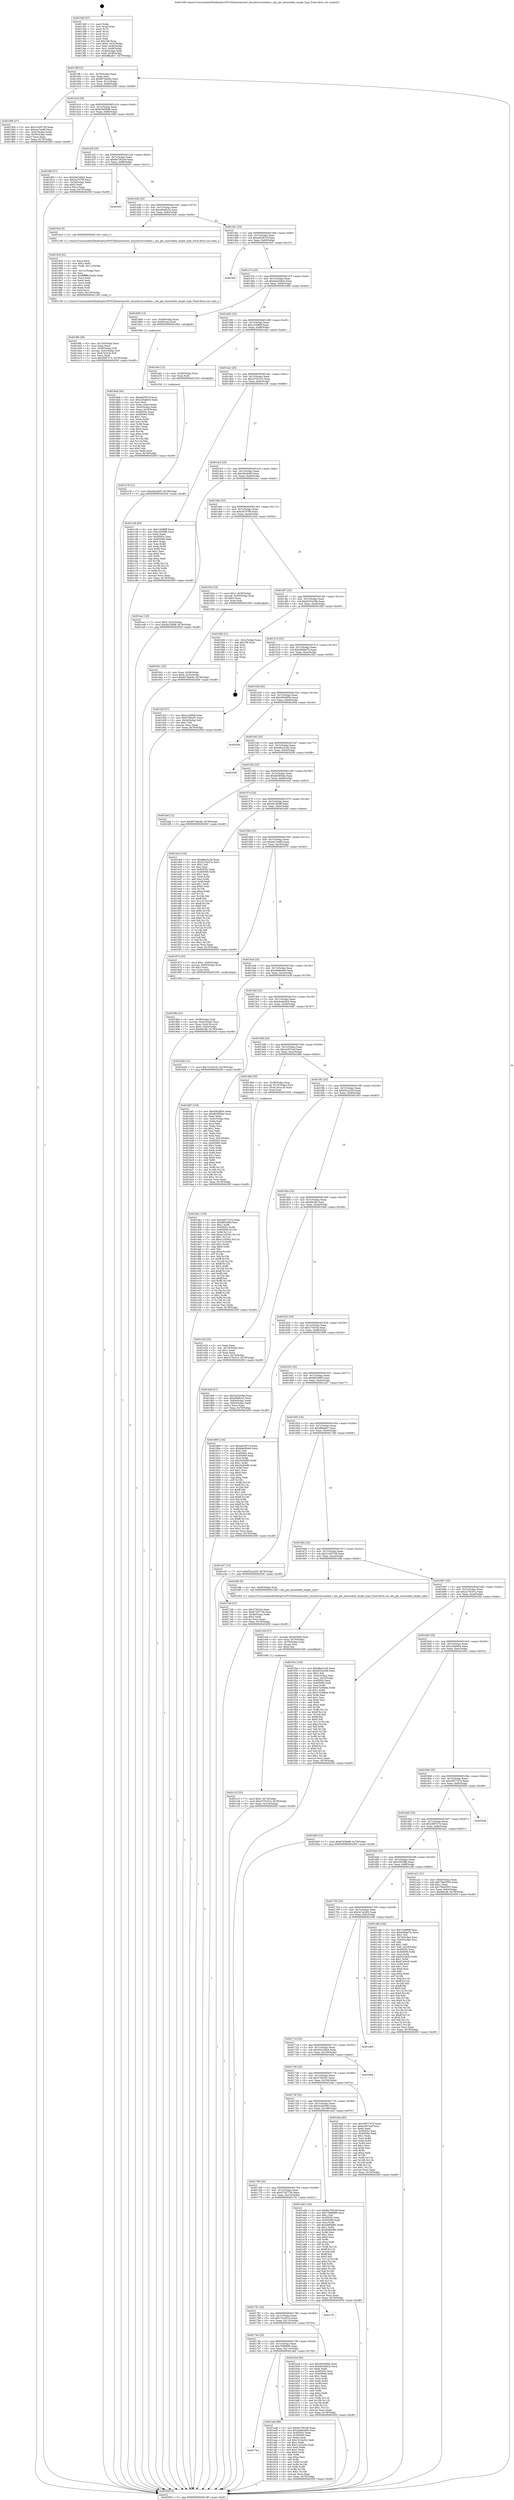 digraph "0x4013d0" {
  label = "0x4013d0 (/mnt/c/Users/mathe/Desktop/tcc/POCII/binaries/extr_linuxdriversmddm.c_dm_get_immutable_target_type_Final-ollvm.out::main(0))"
  labelloc = "t"
  node[shape=record]

  Entry [label="",width=0.3,height=0.3,shape=circle,fillcolor=black,style=filled]
  "0x4013ff" [label="{
     0x4013ff [23]\l
     | [instrs]\l
     &nbsp;&nbsp;0x4013ff \<+3\>: mov -0x78(%rbp),%eax\l
     &nbsp;&nbsp;0x401402 \<+2\>: mov %eax,%ecx\l
     &nbsp;&nbsp;0x401404 \<+6\>: sub $0x807deb4b,%ecx\l
     &nbsp;&nbsp;0x40140a \<+3\>: mov %eax,-0x7c(%rbp)\l
     &nbsp;&nbsp;0x40140d \<+3\>: mov %ecx,-0x80(%rbp)\l
     &nbsp;&nbsp;0x401410 \<+6\>: je 0000000000401958 \<main+0x588\>\l
  }"]
  "0x401958" [label="{
     0x401958 [27]\l
     | [instrs]\l
     &nbsp;&nbsp;0x401958 \<+5\>: mov $0x21e05738,%eax\l
     &nbsp;&nbsp;0x40195d \<+5\>: mov $0xeac7ee80,%ecx\l
     &nbsp;&nbsp;0x401962 \<+3\>: mov -0x5c(%rbp),%edx\l
     &nbsp;&nbsp;0x401965 \<+3\>: cmp -0x50(%rbp),%edx\l
     &nbsp;&nbsp;0x401968 \<+3\>: cmovl %ecx,%eax\l
     &nbsp;&nbsp;0x40196b \<+3\>: mov %eax,-0x78(%rbp)\l
     &nbsp;&nbsp;0x40196e \<+5\>: jmp 000000000040205f \<main+0xc8f\>\l
  }"]
  "0x401416" [label="{
     0x401416 [25]\l
     | [instrs]\l
     &nbsp;&nbsp;0x401416 \<+5\>: jmp 000000000040141b \<main+0x4b\>\l
     &nbsp;&nbsp;0x40141b \<+3\>: mov -0x7c(%rbp),%eax\l
     &nbsp;&nbsp;0x40141e \<+5\>: sub $0x87b59ef8,%eax\l
     &nbsp;&nbsp;0x401423 \<+6\>: mov %eax,-0x84(%rbp)\l
     &nbsp;&nbsp;0x401429 \<+6\>: je 000000000040190f \<main+0x53f\>\l
  }"]
  Exit [label="",width=0.3,height=0.3,shape=circle,fillcolor=black,style=filled,peripheries=2]
  "0x40190f" [label="{
     0x40190f [27]\l
     | [instrs]\l
     &nbsp;&nbsp;0x40190f \<+5\>: mov $0x50419d24,%eax\l
     &nbsp;&nbsp;0x401914 \<+5\>: mov $0xcfa707f9,%ecx\l
     &nbsp;&nbsp;0x401919 \<+3\>: mov -0x34(%rbp),%edx\l
     &nbsp;&nbsp;0x40191c \<+3\>: cmp $0x0,%edx\l
     &nbsp;&nbsp;0x40191f \<+3\>: cmove %ecx,%eax\l
     &nbsp;&nbsp;0x401922 \<+3\>: mov %eax,-0x78(%rbp)\l
     &nbsp;&nbsp;0x401925 \<+5\>: jmp 000000000040205f \<main+0xc8f\>\l
  }"]
  "0x40142f" [label="{
     0x40142f [25]\l
     | [instrs]\l
     &nbsp;&nbsp;0x40142f \<+5\>: jmp 0000000000401434 \<main+0x64\>\l
     &nbsp;&nbsp;0x401434 \<+3\>: mov -0x7c(%rbp),%eax\l
     &nbsp;&nbsp;0x401437 \<+5\>: sub $0x8e7581b9,%eax\l
     &nbsp;&nbsp;0x40143c \<+6\>: mov %eax,-0x88(%rbp)\l
     &nbsp;&nbsp;0x401442 \<+6\>: je 0000000000402001 \<main+0xc31\>\l
  }"]
  "0x401e78" [label="{
     0x401e78 [12]\l
     | [instrs]\l
     &nbsp;&nbsp;0x401e78 \<+7\>: movl $0xc8acfc60,-0x78(%rbp)\l
     &nbsp;&nbsp;0x401e7f \<+5\>: jmp 000000000040205f \<main+0xc8f\>\l
  }"]
  "0x402001" [label="{
     0x402001\l
  }", style=dashed]
  "0x401448" [label="{
     0x401448 [25]\l
     | [instrs]\l
     &nbsp;&nbsp;0x401448 \<+5\>: jmp 000000000040144d \<main+0x7d\>\l
     &nbsp;&nbsp;0x40144d \<+3\>: mov -0x7c(%rbp),%eax\l
     &nbsp;&nbsp;0x401450 \<+5\>: sub $0xa04dfc25,%eax\l
     &nbsp;&nbsp;0x401455 \<+6\>: mov %eax,-0x8c(%rbp)\l
     &nbsp;&nbsp;0x40145b \<+6\>: je 00000000004019c4 \<main+0x5f4\>\l
  }"]
  "0x401db1" [label="{
     0x401db1 [150]\l
     | [instrs]\l
     &nbsp;&nbsp;0x401db1 \<+5\>: mov $0x2997747d,%edx\l
     &nbsp;&nbsp;0x401db6 \<+5\>: mov $0x8852969,%esi\l
     &nbsp;&nbsp;0x401dbb \<+3\>: mov $0x1,%r8b\l
     &nbsp;&nbsp;0x401dbe \<+8\>: mov 0x40505c,%r9d\l
     &nbsp;&nbsp;0x401dc6 \<+8\>: mov 0x405060,%r10d\l
     &nbsp;&nbsp;0x401dce \<+3\>: mov %r9d,%r11d\l
     &nbsp;&nbsp;0x401dd1 \<+7\>: add $0xcc1d292c,%r11d\l
     &nbsp;&nbsp;0x401dd8 \<+4\>: sub $0x1,%r11d\l
     &nbsp;&nbsp;0x401ddc \<+7\>: sub $0xcc1d292c,%r11d\l
     &nbsp;&nbsp;0x401de3 \<+4\>: imul %r11d,%r9d\l
     &nbsp;&nbsp;0x401de7 \<+4\>: and $0x1,%r9d\l
     &nbsp;&nbsp;0x401deb \<+4\>: cmp $0x0,%r9d\l
     &nbsp;&nbsp;0x401def \<+3\>: sete %bl\l
     &nbsp;&nbsp;0x401df2 \<+4\>: cmp $0xa,%r10d\l
     &nbsp;&nbsp;0x401df6 \<+4\>: setl %r14b\l
     &nbsp;&nbsp;0x401dfa \<+3\>: mov %bl,%r15b\l
     &nbsp;&nbsp;0x401dfd \<+4\>: xor $0xff,%r15b\l
     &nbsp;&nbsp;0x401e01 \<+3\>: mov %r14b,%r12b\l
     &nbsp;&nbsp;0x401e04 \<+4\>: xor $0xff,%r12b\l
     &nbsp;&nbsp;0x401e08 \<+4\>: xor $0x1,%r8b\l
     &nbsp;&nbsp;0x401e0c \<+3\>: mov %r15b,%r13b\l
     &nbsp;&nbsp;0x401e0f \<+4\>: and $0xff,%r13b\l
     &nbsp;&nbsp;0x401e13 \<+3\>: and %r8b,%bl\l
     &nbsp;&nbsp;0x401e16 \<+3\>: mov %r12b,%al\l
     &nbsp;&nbsp;0x401e19 \<+2\>: and $0xff,%al\l
     &nbsp;&nbsp;0x401e1b \<+3\>: and %r8b,%r14b\l
     &nbsp;&nbsp;0x401e1e \<+3\>: or %bl,%r13b\l
     &nbsp;&nbsp;0x401e21 \<+3\>: or %r14b,%al\l
     &nbsp;&nbsp;0x401e24 \<+3\>: xor %al,%r13b\l
     &nbsp;&nbsp;0x401e27 \<+3\>: or %r12b,%r15b\l
     &nbsp;&nbsp;0x401e2a \<+4\>: xor $0xff,%r15b\l
     &nbsp;&nbsp;0x401e2e \<+4\>: or $0x1,%r8b\l
     &nbsp;&nbsp;0x401e32 \<+3\>: and %r8b,%r15b\l
     &nbsp;&nbsp;0x401e35 \<+3\>: or %r15b,%r13b\l
     &nbsp;&nbsp;0x401e38 \<+4\>: test $0x1,%r13b\l
     &nbsp;&nbsp;0x401e3c \<+3\>: cmovne %esi,%edx\l
     &nbsp;&nbsp;0x401e3f \<+3\>: mov %edx,-0x78(%rbp)\l
     &nbsp;&nbsp;0x401e42 \<+5\>: jmp 000000000040205f \<main+0xc8f\>\l
  }"]
  "0x4019c4" [label="{
     0x4019c4 [5]\l
     | [instrs]\l
     &nbsp;&nbsp;0x4019c4 \<+5\>: call 0000000000401160 \<next_i\>\l
     | [calls]\l
     &nbsp;&nbsp;0x401160 \{1\} (/mnt/c/Users/mathe/Desktop/tcc/POCII/binaries/extr_linuxdriversmddm.c_dm_get_immutable_target_type_Final-ollvm.out::next_i)\l
  }"]
  "0x401461" [label="{
     0x401461 [25]\l
     | [instrs]\l
     &nbsp;&nbsp;0x401461 \<+5\>: jmp 0000000000401466 \<main+0x96\>\l
     &nbsp;&nbsp;0x401466 \<+3\>: mov -0x7c(%rbp),%eax\l
     &nbsp;&nbsp;0x401469 \<+5\>: sub $0xad2587cf,%eax\l
     &nbsp;&nbsp;0x40146e \<+6\>: mov %eax,-0x90(%rbp)\l
     &nbsp;&nbsp;0x401474 \<+6\>: je 0000000000401fe5 \<main+0xc15\>\l
  }"]
  "0x401c1f" [label="{
     0x401c1f [25]\l
     | [instrs]\l
     &nbsp;&nbsp;0x401c1f \<+7\>: movl $0x0,-0x74(%rbp)\l
     &nbsp;&nbsp;0x401c26 \<+7\>: movl $0xc575c510,-0x78(%rbp)\l
     &nbsp;&nbsp;0x401c2d \<+6\>: mov %eax,-0x124(%rbp)\l
     &nbsp;&nbsp;0x401c33 \<+5\>: jmp 000000000040205f \<main+0xc8f\>\l
  }"]
  "0x401fe5" [label="{
     0x401fe5\l
  }", style=dashed]
  "0x40147a" [label="{
     0x40147a [25]\l
     | [instrs]\l
     &nbsp;&nbsp;0x40147a \<+5\>: jmp 000000000040147f \<main+0xaf\>\l
     &nbsp;&nbsp;0x40147f \<+3\>: mov -0x7c(%rbp),%eax\l
     &nbsp;&nbsp;0x401482 \<+5\>: sub $0xbab45de4,%eax\l
     &nbsp;&nbsp;0x401487 \<+6\>: mov %eax,-0x94(%rbp)\l
     &nbsp;&nbsp;0x40148d \<+6\>: je 0000000000401899 \<main+0x4c9\>\l
  }"]
  "0x401c04" [label="{
     0x401c04 [27]\l
     | [instrs]\l
     &nbsp;&nbsp;0x401c04 \<+10\>: movabs $0x4030b6,%rdi\l
     &nbsp;&nbsp;0x401c0e \<+4\>: mov %rax,-0x70(%rbp)\l
     &nbsp;&nbsp;0x401c12 \<+4\>: mov -0x70(%rbp),%rax\l
     &nbsp;&nbsp;0x401c16 \<+2\>: mov (%rax),%esi\l
     &nbsp;&nbsp;0x401c18 \<+2\>: mov $0x0,%al\l
     &nbsp;&nbsp;0x401c1a \<+5\>: call 0000000000401040 \<printf@plt\>\l
     | [calls]\l
     &nbsp;&nbsp;0x401040 \{1\} (unknown)\l
  }"]
  "0x401899" [label="{
     0x401899 [13]\l
     | [instrs]\l
     &nbsp;&nbsp;0x401899 \<+4\>: mov -0x48(%rbp),%rax\l
     &nbsp;&nbsp;0x40189d \<+4\>: mov 0x8(%rax),%rdi\l
     &nbsp;&nbsp;0x4018a1 \<+5\>: call 0000000000401060 \<atoi@plt\>\l
     | [calls]\l
     &nbsp;&nbsp;0x401060 \{1\} (unknown)\l
  }"]
  "0x401493" [label="{
     0x401493 [25]\l
     | [instrs]\l
     &nbsp;&nbsp;0x401493 \<+5\>: jmp 0000000000401498 \<main+0xc8\>\l
     &nbsp;&nbsp;0x401498 \<+3\>: mov -0x7c(%rbp),%eax\l
     &nbsp;&nbsp;0x40149b \<+5\>: sub $0xc2168f3f,%eax\l
     &nbsp;&nbsp;0x4014a0 \<+6\>: mov %eax,-0x98(%rbp)\l
     &nbsp;&nbsp;0x4014a6 \<+6\>: je 0000000000401e6c \<main+0xa9c\>\l
  }"]
  "0x4017b3" [label="{
     0x4017b3\l
  }", style=dashed]
  "0x401e6c" [label="{
     0x401e6c [12]\l
     | [instrs]\l
     &nbsp;&nbsp;0x401e6c \<+4\>: mov -0x58(%rbp),%rax\l
     &nbsp;&nbsp;0x401e70 \<+3\>: mov %rax,%rdi\l
     &nbsp;&nbsp;0x401e73 \<+5\>: call 0000000000401030 \<free@plt\>\l
     | [calls]\l
     &nbsp;&nbsp;0x401030 \{1\} (unknown)\l
  }"]
  "0x4014ac" [label="{
     0x4014ac [25]\l
     | [instrs]\l
     &nbsp;&nbsp;0x4014ac \<+5\>: jmp 00000000004014b1 \<main+0xe1\>\l
     &nbsp;&nbsp;0x4014b1 \<+3\>: mov -0x7c(%rbp),%eax\l
     &nbsp;&nbsp;0x4014b4 \<+5\>: sub $0xc575c510,%eax\l
     &nbsp;&nbsp;0x4014b9 \<+6\>: mov %eax,-0x9c(%rbp)\l
     &nbsp;&nbsp;0x4014bf \<+6\>: je 0000000000401c38 \<main+0x868\>\l
  }"]
  "0x401ad0" [label="{
     0x401ad0 [88]\l
     | [instrs]\l
     &nbsp;&nbsp;0x401ad0 \<+5\>: mov $0x8e7581b9,%eax\l
     &nbsp;&nbsp;0x401ad5 \<+5\>: mov $0xeb66edd0,%ecx\l
     &nbsp;&nbsp;0x401ada \<+7\>: mov 0x40505c,%edx\l
     &nbsp;&nbsp;0x401ae1 \<+7\>: mov 0x405060,%esi\l
     &nbsp;&nbsp;0x401ae8 \<+2\>: mov %edx,%edi\l
     &nbsp;&nbsp;0x401aea \<+6\>: sub $0x1222a20c,%edi\l
     &nbsp;&nbsp;0x401af0 \<+3\>: sub $0x1,%edi\l
     &nbsp;&nbsp;0x401af3 \<+6\>: add $0x1222a20c,%edi\l
     &nbsp;&nbsp;0x401af9 \<+3\>: imul %edi,%edx\l
     &nbsp;&nbsp;0x401afc \<+3\>: and $0x1,%edx\l
     &nbsp;&nbsp;0x401aff \<+3\>: cmp $0x0,%edx\l
     &nbsp;&nbsp;0x401b02 \<+4\>: sete %r8b\l
     &nbsp;&nbsp;0x401b06 \<+3\>: cmp $0xa,%esi\l
     &nbsp;&nbsp;0x401b09 \<+4\>: setl %r9b\l
     &nbsp;&nbsp;0x401b0d \<+3\>: mov %r8b,%r10b\l
     &nbsp;&nbsp;0x401b10 \<+3\>: and %r9b,%r10b\l
     &nbsp;&nbsp;0x401b13 \<+3\>: xor %r9b,%r8b\l
     &nbsp;&nbsp;0x401b16 \<+3\>: or %r8b,%r10b\l
     &nbsp;&nbsp;0x401b19 \<+4\>: test $0x1,%r10b\l
     &nbsp;&nbsp;0x401b1d \<+3\>: cmovne %ecx,%eax\l
     &nbsp;&nbsp;0x401b20 \<+3\>: mov %eax,-0x78(%rbp)\l
     &nbsp;&nbsp;0x401b23 \<+5\>: jmp 000000000040205f \<main+0xc8f\>\l
  }"]
  "0x401c38" [label="{
     0x401c38 [83]\l
     | [instrs]\l
     &nbsp;&nbsp;0x401c38 \<+5\>: mov $0x7c69f6ff,%eax\l
     &nbsp;&nbsp;0x401c3d \<+5\>: mov $0x32f35ffe,%ecx\l
     &nbsp;&nbsp;0x401c42 \<+2\>: xor %edx,%edx\l
     &nbsp;&nbsp;0x401c44 \<+7\>: mov 0x40505c,%esi\l
     &nbsp;&nbsp;0x401c4b \<+7\>: mov 0x405060,%edi\l
     &nbsp;&nbsp;0x401c52 \<+3\>: sub $0x1,%edx\l
     &nbsp;&nbsp;0x401c55 \<+3\>: mov %esi,%r8d\l
     &nbsp;&nbsp;0x401c58 \<+3\>: add %edx,%r8d\l
     &nbsp;&nbsp;0x401c5b \<+4\>: imul %r8d,%esi\l
     &nbsp;&nbsp;0x401c5f \<+3\>: and $0x1,%esi\l
     &nbsp;&nbsp;0x401c62 \<+3\>: cmp $0x0,%esi\l
     &nbsp;&nbsp;0x401c65 \<+4\>: sete %r9b\l
     &nbsp;&nbsp;0x401c69 \<+3\>: cmp $0xa,%edi\l
     &nbsp;&nbsp;0x401c6c \<+4\>: setl %r10b\l
     &nbsp;&nbsp;0x401c70 \<+3\>: mov %r9b,%r11b\l
     &nbsp;&nbsp;0x401c73 \<+3\>: and %r10b,%r11b\l
     &nbsp;&nbsp;0x401c76 \<+3\>: xor %r10b,%r9b\l
     &nbsp;&nbsp;0x401c79 \<+3\>: or %r9b,%r11b\l
     &nbsp;&nbsp;0x401c7c \<+4\>: test $0x1,%r11b\l
     &nbsp;&nbsp;0x401c80 \<+3\>: cmovne %ecx,%eax\l
     &nbsp;&nbsp;0x401c83 \<+3\>: mov %eax,-0x78(%rbp)\l
     &nbsp;&nbsp;0x401c86 \<+5\>: jmp 000000000040205f \<main+0xc8f\>\l
  }"]
  "0x4014c5" [label="{
     0x4014c5 [25]\l
     | [instrs]\l
     &nbsp;&nbsp;0x4014c5 \<+5\>: jmp 00000000004014ca \<main+0xfa\>\l
     &nbsp;&nbsp;0x4014ca \<+3\>: mov -0x7c(%rbp),%eax\l
     &nbsp;&nbsp;0x4014cd \<+5\>: sub $0xc8acfc60,%eax\l
     &nbsp;&nbsp;0x4014d2 \<+6\>: mov %eax,-0xa0(%rbp)\l
     &nbsp;&nbsp;0x4014d8 \<+6\>: je 0000000000401ea1 \<main+0xad1\>\l
  }"]
  "0x40179a" [label="{
     0x40179a [25]\l
     | [instrs]\l
     &nbsp;&nbsp;0x40179a \<+5\>: jmp 000000000040179f \<main+0x3cf\>\l
     &nbsp;&nbsp;0x40179f \<+3\>: mov -0x7c(%rbp),%eax\l
     &nbsp;&nbsp;0x4017a2 \<+5\>: sub $0x75f06686,%eax\l
     &nbsp;&nbsp;0x4017a7 \<+6\>: mov %eax,-0x114(%rbp)\l
     &nbsp;&nbsp;0x4017ad \<+6\>: je 0000000000401ad0 \<main+0x700\>\l
  }"]
  "0x401ea1" [label="{
     0x401ea1 [19]\l
     | [instrs]\l
     &nbsp;&nbsp;0x401ea1 \<+7\>: movl $0x0,-0x3c(%rbp)\l
     &nbsp;&nbsp;0x401ea8 \<+7\>: movl $0xdd15b0ff,-0x78(%rbp)\l
     &nbsp;&nbsp;0x401eaf \<+5\>: jmp 000000000040205f \<main+0xc8f\>\l
  }"]
  "0x4014de" [label="{
     0x4014de [25]\l
     | [instrs]\l
     &nbsp;&nbsp;0x4014de \<+5\>: jmp 00000000004014e3 \<main+0x113\>\l
     &nbsp;&nbsp;0x4014e3 \<+3\>: mov -0x7c(%rbp),%eax\l
     &nbsp;&nbsp;0x4014e6 \<+5\>: sub $0xcfa707f9,%eax\l
     &nbsp;&nbsp;0x4014eb \<+6\>: mov %eax,-0xa4(%rbp)\l
     &nbsp;&nbsp;0x4014f1 \<+6\>: je 000000000040192a \<main+0x55a\>\l
  }"]
  "0x401b34" [label="{
     0x401b34 [83]\l
     | [instrs]\l
     &nbsp;&nbsp;0x401b34 \<+5\>: mov $0xd5628f3e,%eax\l
     &nbsp;&nbsp;0x401b39 \<+5\>: mov $0xebc6a824,%ecx\l
     &nbsp;&nbsp;0x401b3e \<+2\>: xor %edx,%edx\l
     &nbsp;&nbsp;0x401b40 \<+7\>: mov 0x40505c,%esi\l
     &nbsp;&nbsp;0x401b47 \<+7\>: mov 0x405060,%edi\l
     &nbsp;&nbsp;0x401b4e \<+3\>: sub $0x1,%edx\l
     &nbsp;&nbsp;0x401b51 \<+3\>: mov %esi,%r8d\l
     &nbsp;&nbsp;0x401b54 \<+3\>: add %edx,%r8d\l
     &nbsp;&nbsp;0x401b57 \<+4\>: imul %r8d,%esi\l
     &nbsp;&nbsp;0x401b5b \<+3\>: and $0x1,%esi\l
     &nbsp;&nbsp;0x401b5e \<+3\>: cmp $0x0,%esi\l
     &nbsp;&nbsp;0x401b61 \<+4\>: sete %r9b\l
     &nbsp;&nbsp;0x401b65 \<+3\>: cmp $0xa,%edi\l
     &nbsp;&nbsp;0x401b68 \<+4\>: setl %r10b\l
     &nbsp;&nbsp;0x401b6c \<+3\>: mov %r9b,%r11b\l
     &nbsp;&nbsp;0x401b6f \<+3\>: and %r10b,%r11b\l
     &nbsp;&nbsp;0x401b72 \<+3\>: xor %r10b,%r9b\l
     &nbsp;&nbsp;0x401b75 \<+3\>: or %r9b,%r11b\l
     &nbsp;&nbsp;0x401b78 \<+4\>: test $0x1,%r11b\l
     &nbsp;&nbsp;0x401b7c \<+3\>: cmovne %ecx,%eax\l
     &nbsp;&nbsp;0x401b7f \<+3\>: mov %eax,-0x78(%rbp)\l
     &nbsp;&nbsp;0x401b82 \<+5\>: jmp 000000000040205f \<main+0xc8f\>\l
  }"]
  "0x40192a" [label="{
     0x40192a [23]\l
     | [instrs]\l
     &nbsp;&nbsp;0x40192a \<+7\>: movl $0x1,-0x50(%rbp)\l
     &nbsp;&nbsp;0x401931 \<+4\>: movslq -0x50(%rbp),%rax\l
     &nbsp;&nbsp;0x401935 \<+4\>: shl $0x3,%rax\l
     &nbsp;&nbsp;0x401939 \<+3\>: mov %rax,%rdi\l
     &nbsp;&nbsp;0x40193c \<+5\>: call 0000000000401050 \<malloc@plt\>\l
     | [calls]\l
     &nbsp;&nbsp;0x401050 \{1\} (unknown)\l
  }"]
  "0x4014f7" [label="{
     0x4014f7 [25]\l
     | [instrs]\l
     &nbsp;&nbsp;0x4014f7 \<+5\>: jmp 00000000004014fc \<main+0x12c\>\l
     &nbsp;&nbsp;0x4014fc \<+3\>: mov -0x7c(%rbp),%eax\l
     &nbsp;&nbsp;0x4014ff \<+5\>: sub $0xd332e30b,%eax\l
     &nbsp;&nbsp;0x401504 \<+6\>: mov %eax,-0xa8(%rbp)\l
     &nbsp;&nbsp;0x40150a \<+6\>: je 0000000000401fd0 \<main+0xc00\>\l
  }"]
  "0x401781" [label="{
     0x401781 [25]\l
     | [instrs]\l
     &nbsp;&nbsp;0x401781 \<+5\>: jmp 0000000000401786 \<main+0x3b6\>\l
     &nbsp;&nbsp;0x401786 \<+3\>: mov -0x7c(%rbp),%eax\l
     &nbsp;&nbsp;0x401789 \<+5\>: sub $0x73cc931b,%eax\l
     &nbsp;&nbsp;0x40178e \<+6\>: mov %eax,-0x110(%rbp)\l
     &nbsp;&nbsp;0x401794 \<+6\>: je 0000000000401b34 \<main+0x764\>\l
  }"]
  "0x401fd0" [label="{
     0x401fd0 [21]\l
     | [instrs]\l
     &nbsp;&nbsp;0x401fd0 \<+3\>: mov -0x2c(%rbp),%eax\l
     &nbsp;&nbsp;0x401fd3 \<+7\>: add $0x108,%rsp\l
     &nbsp;&nbsp;0x401fda \<+1\>: pop %rbx\l
     &nbsp;&nbsp;0x401fdb \<+2\>: pop %r12\l
     &nbsp;&nbsp;0x401fdd \<+2\>: pop %r13\l
     &nbsp;&nbsp;0x401fdf \<+2\>: pop %r14\l
     &nbsp;&nbsp;0x401fe1 \<+2\>: pop %r15\l
     &nbsp;&nbsp;0x401fe3 \<+1\>: pop %rbp\l
     &nbsp;&nbsp;0x401fe4 \<+1\>: ret\l
  }"]
  "0x401510" [label="{
     0x401510 [25]\l
     | [instrs]\l
     &nbsp;&nbsp;0x401510 \<+5\>: jmp 0000000000401515 \<main+0x145\>\l
     &nbsp;&nbsp;0x401515 \<+3\>: mov -0x7c(%rbp),%eax\l
     &nbsp;&nbsp;0x401518 \<+5\>: sub $0xd40fae7b,%eax\l
     &nbsp;&nbsp;0x40151d \<+6\>: mov %eax,-0xac(%rbp)\l
     &nbsp;&nbsp;0x401523 \<+6\>: je 0000000000401d2f \<main+0x95f\>\l
  }"]
  "0x4017f1" [label="{
     0x4017f1\l
  }", style=dashed]
  "0x401d2f" [label="{
     0x401d2f [27]\l
     | [instrs]\l
     &nbsp;&nbsp;0x401d2f \<+5\>: mov $0xc2168f3f,%eax\l
     &nbsp;&nbsp;0x401d34 \<+5\>: mov $0x57f5e3f1,%ecx\l
     &nbsp;&nbsp;0x401d39 \<+3\>: mov -0x2d(%rbp),%dl\l
     &nbsp;&nbsp;0x401d3c \<+3\>: test $0x1,%dl\l
     &nbsp;&nbsp;0x401d3f \<+3\>: cmovne %ecx,%eax\l
     &nbsp;&nbsp;0x401d42 \<+3\>: mov %eax,-0x78(%rbp)\l
     &nbsp;&nbsp;0x401d45 \<+5\>: jmp 000000000040205f \<main+0xc8f\>\l
  }"]
  "0x401529" [label="{
     0x401529 [25]\l
     | [instrs]\l
     &nbsp;&nbsp;0x401529 \<+5\>: jmp 000000000040152e \<main+0x15e\>\l
     &nbsp;&nbsp;0x40152e \<+3\>: mov -0x7c(%rbp),%eax\l
     &nbsp;&nbsp;0x401531 \<+5\>: sub $0xd5628f3e,%eax\l
     &nbsp;&nbsp;0x401536 \<+6\>: mov %eax,-0xb0(%rbp)\l
     &nbsp;&nbsp;0x40153c \<+6\>: je 000000000040200d \<main+0xc3d\>\l
  }"]
  "0x401768" [label="{
     0x401768 [25]\l
     | [instrs]\l
     &nbsp;&nbsp;0x401768 \<+5\>: jmp 000000000040176d \<main+0x39d\>\l
     &nbsp;&nbsp;0x40176d \<+3\>: mov -0x7c(%rbp),%eax\l
     &nbsp;&nbsp;0x401770 \<+5\>: sub $0x672d7736,%eax\l
     &nbsp;&nbsp;0x401775 \<+6\>: mov %eax,-0x10c(%rbp)\l
     &nbsp;&nbsp;0x40177b \<+6\>: je 00000000004017f1 \<main+0x421\>\l
  }"]
  "0x40200d" [label="{
     0x40200d\l
  }", style=dashed]
  "0x401542" [label="{
     0x401542 [25]\l
     | [instrs]\l
     &nbsp;&nbsp;0x401542 \<+5\>: jmp 0000000000401547 \<main+0x177\>\l
     &nbsp;&nbsp;0x401547 \<+3\>: mov -0x7c(%rbp),%eax\l
     &nbsp;&nbsp;0x40154a \<+5\>: sub $0xd8ec5c2b,%eax\l
     &nbsp;&nbsp;0x40154f \<+6\>: mov %eax,-0xb4(%rbp)\l
     &nbsp;&nbsp;0x401555 \<+6\>: je 0000000000402058 \<main+0xc88\>\l
  }"]
  "0x401a40" [label="{
     0x401a40 [144]\l
     | [instrs]\l
     &nbsp;&nbsp;0x401a40 \<+5\>: mov $0x8e7581b9,%eax\l
     &nbsp;&nbsp;0x401a45 \<+5\>: mov $0x75f06686,%ecx\l
     &nbsp;&nbsp;0x401a4a \<+2\>: mov $0x1,%dl\l
     &nbsp;&nbsp;0x401a4c \<+7\>: mov 0x40505c,%esi\l
     &nbsp;&nbsp;0x401a53 \<+7\>: mov 0x405060,%edi\l
     &nbsp;&nbsp;0x401a5a \<+3\>: mov %esi,%r8d\l
     &nbsp;&nbsp;0x401a5d \<+7\>: add $0xd069ef9c,%r8d\l
     &nbsp;&nbsp;0x401a64 \<+4\>: sub $0x1,%r8d\l
     &nbsp;&nbsp;0x401a68 \<+7\>: sub $0xd069ef9c,%r8d\l
     &nbsp;&nbsp;0x401a6f \<+4\>: imul %r8d,%esi\l
     &nbsp;&nbsp;0x401a73 \<+3\>: and $0x1,%esi\l
     &nbsp;&nbsp;0x401a76 \<+3\>: cmp $0x0,%esi\l
     &nbsp;&nbsp;0x401a79 \<+4\>: sete %r9b\l
     &nbsp;&nbsp;0x401a7d \<+3\>: cmp $0xa,%edi\l
     &nbsp;&nbsp;0x401a80 \<+4\>: setl %r10b\l
     &nbsp;&nbsp;0x401a84 \<+3\>: mov %r9b,%r11b\l
     &nbsp;&nbsp;0x401a87 \<+4\>: xor $0xff,%r11b\l
     &nbsp;&nbsp;0x401a8b \<+3\>: mov %r10b,%bl\l
     &nbsp;&nbsp;0x401a8e \<+3\>: xor $0xff,%bl\l
     &nbsp;&nbsp;0x401a91 \<+3\>: xor $0x0,%dl\l
     &nbsp;&nbsp;0x401a94 \<+3\>: mov %r11b,%r14b\l
     &nbsp;&nbsp;0x401a97 \<+4\>: and $0x0,%r14b\l
     &nbsp;&nbsp;0x401a9b \<+3\>: and %dl,%r9b\l
     &nbsp;&nbsp;0x401a9e \<+3\>: mov %bl,%r15b\l
     &nbsp;&nbsp;0x401aa1 \<+4\>: and $0x0,%r15b\l
     &nbsp;&nbsp;0x401aa5 \<+3\>: and %dl,%r10b\l
     &nbsp;&nbsp;0x401aa8 \<+3\>: or %r9b,%r14b\l
     &nbsp;&nbsp;0x401aab \<+3\>: or %r10b,%r15b\l
     &nbsp;&nbsp;0x401aae \<+3\>: xor %r15b,%r14b\l
     &nbsp;&nbsp;0x401ab1 \<+3\>: or %bl,%r11b\l
     &nbsp;&nbsp;0x401ab4 \<+4\>: xor $0xff,%r11b\l
     &nbsp;&nbsp;0x401ab8 \<+3\>: or $0x0,%dl\l
     &nbsp;&nbsp;0x401abb \<+3\>: and %dl,%r11b\l
     &nbsp;&nbsp;0x401abe \<+3\>: or %r11b,%r14b\l
     &nbsp;&nbsp;0x401ac1 \<+4\>: test $0x1,%r14b\l
     &nbsp;&nbsp;0x401ac5 \<+3\>: cmovne %ecx,%eax\l
     &nbsp;&nbsp;0x401ac8 \<+3\>: mov %eax,-0x78(%rbp)\l
     &nbsp;&nbsp;0x401acb \<+5\>: jmp 000000000040205f \<main+0xc8f\>\l
  }"]
  "0x402058" [label="{
     0x402058\l
  }", style=dashed]
  "0x40155b" [label="{
     0x40155b [25]\l
     | [instrs]\l
     &nbsp;&nbsp;0x40155b \<+5\>: jmp 0000000000401560 \<main+0x190\>\l
     &nbsp;&nbsp;0x401560 \<+3\>: mov -0x7c(%rbp),%eax\l
     &nbsp;&nbsp;0x401563 \<+5\>: sub $0xdb38f3be,%eax\l
     &nbsp;&nbsp;0x401568 \<+6\>: mov %eax,-0xb8(%rbp)\l
     &nbsp;&nbsp;0x40156e \<+6\>: je 0000000000401bef \<main+0x81f\>\l
  }"]
  "0x40174f" [label="{
     0x40174f [25]\l
     | [instrs]\l
     &nbsp;&nbsp;0x40174f \<+5\>: jmp 0000000000401754 \<main+0x384\>\l
     &nbsp;&nbsp;0x401754 \<+3\>: mov -0x7c(%rbp),%eax\l
     &nbsp;&nbsp;0x401757 \<+5\>: sub $0x5a2b559d,%eax\l
     &nbsp;&nbsp;0x40175c \<+6\>: mov %eax,-0x108(%rbp)\l
     &nbsp;&nbsp;0x401762 \<+6\>: je 0000000000401a40 \<main+0x670\>\l
  }"]
  "0x401bef" [label="{
     0x401bef [12]\l
     | [instrs]\l
     &nbsp;&nbsp;0x401bef \<+7\>: movl $0x807deb4b,-0x78(%rbp)\l
     &nbsp;&nbsp;0x401bf6 \<+5\>: jmp 000000000040205f \<main+0xc8f\>\l
  }"]
  "0x401574" [label="{
     0x401574 [25]\l
     | [instrs]\l
     &nbsp;&nbsp;0x401574 \<+5\>: jmp 0000000000401579 \<main+0x1a9\>\l
     &nbsp;&nbsp;0x401579 \<+3\>: mov -0x7c(%rbp),%eax\l
     &nbsp;&nbsp;0x40157c \<+5\>: sub $0xdd15b0ff,%eax\l
     &nbsp;&nbsp;0x401581 \<+6\>: mov %eax,-0xbc(%rbp)\l
     &nbsp;&nbsp;0x401587 \<+6\>: je 0000000000401eb4 \<main+0xae4\>\l
  }"]
  "0x401d4a" [label="{
     0x401d4a [83]\l
     | [instrs]\l
     &nbsp;&nbsp;0x401d4a \<+5\>: mov $0x2997747d,%eax\l
     &nbsp;&nbsp;0x401d4f \<+5\>: mov $0xee307eaf,%ecx\l
     &nbsp;&nbsp;0x401d54 \<+2\>: xor %edx,%edx\l
     &nbsp;&nbsp;0x401d56 \<+7\>: mov 0x40505c,%esi\l
     &nbsp;&nbsp;0x401d5d \<+7\>: mov 0x405060,%edi\l
     &nbsp;&nbsp;0x401d64 \<+3\>: sub $0x1,%edx\l
     &nbsp;&nbsp;0x401d67 \<+3\>: mov %esi,%r8d\l
     &nbsp;&nbsp;0x401d6a \<+3\>: add %edx,%r8d\l
     &nbsp;&nbsp;0x401d6d \<+4\>: imul %r8d,%esi\l
     &nbsp;&nbsp;0x401d71 \<+3\>: and $0x1,%esi\l
     &nbsp;&nbsp;0x401d74 \<+3\>: cmp $0x0,%esi\l
     &nbsp;&nbsp;0x401d77 \<+4\>: sete %r9b\l
     &nbsp;&nbsp;0x401d7b \<+3\>: cmp $0xa,%edi\l
     &nbsp;&nbsp;0x401d7e \<+4\>: setl %r10b\l
     &nbsp;&nbsp;0x401d82 \<+3\>: mov %r9b,%r11b\l
     &nbsp;&nbsp;0x401d85 \<+3\>: and %r10b,%r11b\l
     &nbsp;&nbsp;0x401d88 \<+3\>: xor %r10b,%r9b\l
     &nbsp;&nbsp;0x401d8b \<+3\>: or %r9b,%r11b\l
     &nbsp;&nbsp;0x401d8e \<+4\>: test $0x1,%r11b\l
     &nbsp;&nbsp;0x401d92 \<+3\>: cmovne %ecx,%eax\l
     &nbsp;&nbsp;0x401d95 \<+3\>: mov %eax,-0x78(%rbp)\l
     &nbsp;&nbsp;0x401d98 \<+5\>: jmp 000000000040205f \<main+0xc8f\>\l
  }"]
  "0x401eb4" [label="{
     0x401eb4 [134]\l
     | [instrs]\l
     &nbsp;&nbsp;0x401eb4 \<+5\>: mov $0xd8ec5c2b,%eax\l
     &nbsp;&nbsp;0x401eb9 \<+5\>: mov $0x2276c47a,%ecx\l
     &nbsp;&nbsp;0x401ebe \<+2\>: mov $0x1,%dl\l
     &nbsp;&nbsp;0x401ec0 \<+2\>: xor %esi,%esi\l
     &nbsp;&nbsp;0x401ec2 \<+7\>: mov 0x40505c,%edi\l
     &nbsp;&nbsp;0x401ec9 \<+8\>: mov 0x405060,%r8d\l
     &nbsp;&nbsp;0x401ed1 \<+3\>: sub $0x1,%esi\l
     &nbsp;&nbsp;0x401ed4 \<+3\>: mov %edi,%r9d\l
     &nbsp;&nbsp;0x401ed7 \<+3\>: add %esi,%r9d\l
     &nbsp;&nbsp;0x401eda \<+4\>: imul %r9d,%edi\l
     &nbsp;&nbsp;0x401ede \<+3\>: and $0x1,%edi\l
     &nbsp;&nbsp;0x401ee1 \<+3\>: cmp $0x0,%edi\l
     &nbsp;&nbsp;0x401ee4 \<+4\>: sete %r10b\l
     &nbsp;&nbsp;0x401ee8 \<+4\>: cmp $0xa,%r8d\l
     &nbsp;&nbsp;0x401eec \<+4\>: setl %r11b\l
     &nbsp;&nbsp;0x401ef0 \<+3\>: mov %r10b,%bl\l
     &nbsp;&nbsp;0x401ef3 \<+3\>: xor $0xff,%bl\l
     &nbsp;&nbsp;0x401ef6 \<+3\>: mov %r11b,%r14b\l
     &nbsp;&nbsp;0x401ef9 \<+4\>: xor $0xff,%r14b\l
     &nbsp;&nbsp;0x401efd \<+3\>: xor $0x0,%dl\l
     &nbsp;&nbsp;0x401f00 \<+3\>: mov %bl,%r15b\l
     &nbsp;&nbsp;0x401f03 \<+4\>: and $0x0,%r15b\l
     &nbsp;&nbsp;0x401f07 \<+3\>: and %dl,%r10b\l
     &nbsp;&nbsp;0x401f0a \<+3\>: mov %r14b,%r12b\l
     &nbsp;&nbsp;0x401f0d \<+4\>: and $0x0,%r12b\l
     &nbsp;&nbsp;0x401f11 \<+3\>: and %dl,%r11b\l
     &nbsp;&nbsp;0x401f14 \<+3\>: or %r10b,%r15b\l
     &nbsp;&nbsp;0x401f17 \<+3\>: or %r11b,%r12b\l
     &nbsp;&nbsp;0x401f1a \<+3\>: xor %r12b,%r15b\l
     &nbsp;&nbsp;0x401f1d \<+3\>: or %r14b,%bl\l
     &nbsp;&nbsp;0x401f20 \<+3\>: xor $0xff,%bl\l
     &nbsp;&nbsp;0x401f23 \<+3\>: or $0x0,%dl\l
     &nbsp;&nbsp;0x401f26 \<+2\>: and %dl,%bl\l
     &nbsp;&nbsp;0x401f28 \<+3\>: or %bl,%r15b\l
     &nbsp;&nbsp;0x401f2b \<+4\>: test $0x1,%r15b\l
     &nbsp;&nbsp;0x401f2f \<+3\>: cmovne %ecx,%eax\l
     &nbsp;&nbsp;0x401f32 \<+3\>: mov %eax,-0x78(%rbp)\l
     &nbsp;&nbsp;0x401f35 \<+5\>: jmp 000000000040205f \<main+0xc8f\>\l
  }"]
  "0x40158d" [label="{
     0x40158d [25]\l
     | [instrs]\l
     &nbsp;&nbsp;0x40158d \<+5\>: jmp 0000000000401592 \<main+0x1c2\>\l
     &nbsp;&nbsp;0x401592 \<+3\>: mov -0x7c(%rbp),%eax\l
     &nbsp;&nbsp;0x401595 \<+5\>: sub $0xeac7ee80,%eax\l
     &nbsp;&nbsp;0x40159a \<+6\>: mov %eax,-0xc0(%rbp)\l
     &nbsp;&nbsp;0x4015a0 \<+6\>: je 0000000000401973 \<main+0x5a3\>\l
  }"]
  "0x401736" [label="{
     0x401736 [25]\l
     | [instrs]\l
     &nbsp;&nbsp;0x401736 \<+5\>: jmp 000000000040173b \<main+0x36b\>\l
     &nbsp;&nbsp;0x40173b \<+3\>: mov -0x7c(%rbp),%eax\l
     &nbsp;&nbsp;0x40173e \<+5\>: sub $0x57f5e3f1,%eax\l
     &nbsp;&nbsp;0x401743 \<+6\>: mov %eax,-0x104(%rbp)\l
     &nbsp;&nbsp;0x401749 \<+6\>: je 0000000000401d4a \<main+0x97a\>\l
  }"]
  "0x401973" [label="{
     0x401973 [23]\l
     | [instrs]\l
     &nbsp;&nbsp;0x401973 \<+7\>: movl $0x1,-0x60(%rbp)\l
     &nbsp;&nbsp;0x40197a \<+4\>: movslq -0x60(%rbp),%rax\l
     &nbsp;&nbsp;0x40197e \<+4\>: shl $0x2,%rax\l
     &nbsp;&nbsp;0x401982 \<+3\>: mov %rax,%rdi\l
     &nbsp;&nbsp;0x401985 \<+5\>: call 0000000000401050 \<malloc@plt\>\l
     | [calls]\l
     &nbsp;&nbsp;0x401050 \{1\} (unknown)\l
  }"]
  "0x4015a6" [label="{
     0x4015a6 [25]\l
     | [instrs]\l
     &nbsp;&nbsp;0x4015a6 \<+5\>: jmp 00000000004015ab \<main+0x1db\>\l
     &nbsp;&nbsp;0x4015ab \<+3\>: mov -0x7c(%rbp),%eax\l
     &nbsp;&nbsp;0x4015ae \<+5\>: sub $0xeb66edd0,%eax\l
     &nbsp;&nbsp;0x4015b3 \<+6\>: mov %eax,-0xc4(%rbp)\l
     &nbsp;&nbsp;0x4015b9 \<+6\>: je 0000000000401b28 \<main+0x758\>\l
  }"]
  "0x401e84" [label="{
     0x401e84\l
  }", style=dashed]
  "0x401b28" [label="{
     0x401b28 [12]\l
     | [instrs]\l
     &nbsp;&nbsp;0x401b28 \<+7\>: movl $0x73cc931b,-0x78(%rbp)\l
     &nbsp;&nbsp;0x401b2f \<+5\>: jmp 000000000040205f \<main+0xc8f\>\l
  }"]
  "0x4015bf" [label="{
     0x4015bf [25]\l
     | [instrs]\l
     &nbsp;&nbsp;0x4015bf \<+5\>: jmp 00000000004015c4 \<main+0x1f4\>\l
     &nbsp;&nbsp;0x4015c4 \<+3\>: mov -0x7c(%rbp),%eax\l
     &nbsp;&nbsp;0x4015c7 \<+5\>: sub $0xebc6a824,%eax\l
     &nbsp;&nbsp;0x4015cc \<+6\>: mov %eax,-0xc8(%rbp)\l
     &nbsp;&nbsp;0x4015d2 \<+6\>: je 0000000000401b87 \<main+0x7b7\>\l
  }"]
  "0x40171d" [label="{
     0x40171d [25]\l
     | [instrs]\l
     &nbsp;&nbsp;0x40171d \<+5\>: jmp 0000000000401722 \<main+0x352\>\l
     &nbsp;&nbsp;0x401722 \<+3\>: mov -0x7c(%rbp),%eax\l
     &nbsp;&nbsp;0x401725 \<+5\>: sub $0x50419d24,%eax\l
     &nbsp;&nbsp;0x40172a \<+6\>: mov %eax,-0x100(%rbp)\l
     &nbsp;&nbsp;0x401730 \<+6\>: je 0000000000401e84 \<main+0xab4\>\l
  }"]
  "0x401b87" [label="{
     0x401b87 [104]\l
     | [instrs]\l
     &nbsp;&nbsp;0x401b87 \<+5\>: mov $0xd5628f3e,%eax\l
     &nbsp;&nbsp;0x401b8c \<+5\>: mov $0xdb38f3be,%ecx\l
     &nbsp;&nbsp;0x401b91 \<+2\>: xor %edx,%edx\l
     &nbsp;&nbsp;0x401b93 \<+3\>: mov -0x5c(%rbp),%esi\l
     &nbsp;&nbsp;0x401b96 \<+2\>: mov %edx,%edi\l
     &nbsp;&nbsp;0x401b98 \<+2\>: sub %esi,%edi\l
     &nbsp;&nbsp;0x401b9a \<+2\>: mov %edx,%esi\l
     &nbsp;&nbsp;0x401b9c \<+3\>: sub $0x1,%esi\l
     &nbsp;&nbsp;0x401b9f \<+2\>: add %esi,%edi\l
     &nbsp;&nbsp;0x401ba1 \<+2\>: mov %edx,%esi\l
     &nbsp;&nbsp;0x401ba3 \<+2\>: sub %edi,%esi\l
     &nbsp;&nbsp;0x401ba5 \<+3\>: mov %esi,-0x5c(%rbp)\l
     &nbsp;&nbsp;0x401ba8 \<+7\>: mov 0x40505c,%esi\l
     &nbsp;&nbsp;0x401baf \<+7\>: mov 0x405060,%edi\l
     &nbsp;&nbsp;0x401bb6 \<+3\>: sub $0x1,%edx\l
     &nbsp;&nbsp;0x401bb9 \<+3\>: mov %esi,%r8d\l
     &nbsp;&nbsp;0x401bbc \<+3\>: add %edx,%r8d\l
     &nbsp;&nbsp;0x401bbf \<+4\>: imul %r8d,%esi\l
     &nbsp;&nbsp;0x401bc3 \<+3\>: and $0x1,%esi\l
     &nbsp;&nbsp;0x401bc6 \<+3\>: cmp $0x0,%esi\l
     &nbsp;&nbsp;0x401bc9 \<+4\>: sete %r9b\l
     &nbsp;&nbsp;0x401bcd \<+3\>: cmp $0xa,%edi\l
     &nbsp;&nbsp;0x401bd0 \<+4\>: setl %r10b\l
     &nbsp;&nbsp;0x401bd4 \<+3\>: mov %r9b,%r11b\l
     &nbsp;&nbsp;0x401bd7 \<+3\>: and %r10b,%r11b\l
     &nbsp;&nbsp;0x401bda \<+3\>: xor %r10b,%r9b\l
     &nbsp;&nbsp;0x401bdd \<+3\>: or %r9b,%r11b\l
     &nbsp;&nbsp;0x401be0 \<+4\>: test $0x1,%r11b\l
     &nbsp;&nbsp;0x401be4 \<+3\>: cmovne %ecx,%eax\l
     &nbsp;&nbsp;0x401be7 \<+3\>: mov %eax,-0x78(%rbp)\l
     &nbsp;&nbsp;0x401bea \<+5\>: jmp 000000000040205f \<main+0xc8f\>\l
  }"]
  "0x4015d8" [label="{
     0x4015d8 [25]\l
     | [instrs]\l
     &nbsp;&nbsp;0x4015d8 \<+5\>: jmp 00000000004015dd \<main+0x20d\>\l
     &nbsp;&nbsp;0x4015dd \<+3\>: mov -0x7c(%rbp),%eax\l
     &nbsp;&nbsp;0x4015e0 \<+5\>: sub $0xee307eaf,%eax\l
     &nbsp;&nbsp;0x4015e5 \<+6\>: mov %eax,-0xcc(%rbp)\l
     &nbsp;&nbsp;0x4015eb \<+6\>: je 0000000000401d9d \<main+0x9cd\>\l
  }"]
  "0x401e90" [label="{
     0x401e90\l
  }", style=dashed]
  "0x401d9d" [label="{
     0x401d9d [20]\l
     | [instrs]\l
     &nbsp;&nbsp;0x401d9d \<+4\>: mov -0x58(%rbp),%rax\l
     &nbsp;&nbsp;0x401da1 \<+4\>: movslq -0x74(%rbp),%rcx\l
     &nbsp;&nbsp;0x401da5 \<+4\>: mov (%rax,%rcx,8),%rax\l
     &nbsp;&nbsp;0x401da9 \<+3\>: mov %rax,%rdi\l
     &nbsp;&nbsp;0x401dac \<+5\>: call 0000000000401030 \<free@plt\>\l
     | [calls]\l
     &nbsp;&nbsp;0x401030 \{1\} (unknown)\l
  }"]
  "0x4015f1" [label="{
     0x4015f1 [25]\l
     | [instrs]\l
     &nbsp;&nbsp;0x4015f1 \<+5\>: jmp 00000000004015f6 \<main+0x226\>\l
     &nbsp;&nbsp;0x4015f6 \<+3\>: mov -0x7c(%rbp),%eax\l
     &nbsp;&nbsp;0x4015f9 \<+5\>: sub $0xf32ce229,%eax\l
     &nbsp;&nbsp;0x4015fe \<+6\>: mov %eax,-0xd0(%rbp)\l
     &nbsp;&nbsp;0x401604 \<+6\>: je 0000000000401e53 \<main+0xa83\>\l
  }"]
  "0x401704" [label="{
     0x401704 [25]\l
     | [instrs]\l
     &nbsp;&nbsp;0x401704 \<+5\>: jmp 0000000000401709 \<main+0x339\>\l
     &nbsp;&nbsp;0x401709 \<+3\>: mov -0x7c(%rbp),%eax\l
     &nbsp;&nbsp;0x40170c \<+5\>: sub $0x3e7a5c65,%eax\l
     &nbsp;&nbsp;0x401711 \<+6\>: mov %eax,-0xfc(%rbp)\l
     &nbsp;&nbsp;0x401717 \<+6\>: je 0000000000401e90 \<main+0xac0\>\l
  }"]
  "0x401e53" [label="{
     0x401e53 [25]\l
     | [instrs]\l
     &nbsp;&nbsp;0x401e53 \<+2\>: xor %eax,%eax\l
     &nbsp;&nbsp;0x401e55 \<+3\>: mov -0x74(%rbp),%ecx\l
     &nbsp;&nbsp;0x401e58 \<+3\>: sub $0x1,%eax\l
     &nbsp;&nbsp;0x401e5b \<+2\>: sub %eax,%ecx\l
     &nbsp;&nbsp;0x401e5d \<+3\>: mov %ecx,-0x74(%rbp)\l
     &nbsp;&nbsp;0x401e60 \<+7\>: movl $0xc575c510,-0x78(%rbp)\l
     &nbsp;&nbsp;0x401e67 \<+5\>: jmp 000000000040205f \<main+0xc8f\>\l
  }"]
  "0x40160a" [label="{
     0x40160a [25]\l
     | [instrs]\l
     &nbsp;&nbsp;0x40160a \<+5\>: jmp 000000000040160f \<main+0x23f\>\l
     &nbsp;&nbsp;0x40160f \<+3\>: mov -0x7c(%rbp),%eax\l
     &nbsp;&nbsp;0x401612 \<+5\>: sub $0x9dccfb,%eax\l
     &nbsp;&nbsp;0x401617 \<+6\>: mov %eax,-0xd4(%rbp)\l
     &nbsp;&nbsp;0x40161d \<+6\>: je 00000000004019a9 \<main+0x5d9\>\l
  }"]
  "0x401c8b" [label="{
     0x401c8b [164]\l
     | [instrs]\l
     &nbsp;&nbsp;0x401c8b \<+5\>: mov $0x7c69f6ff,%eax\l
     &nbsp;&nbsp;0x401c90 \<+5\>: mov $0xd40fae7b,%ecx\l
     &nbsp;&nbsp;0x401c95 \<+2\>: mov $0x1,%dl\l
     &nbsp;&nbsp;0x401c97 \<+3\>: mov -0x74(%rbp),%esi\l
     &nbsp;&nbsp;0x401c9a \<+3\>: cmp -0x50(%rbp),%esi\l
     &nbsp;&nbsp;0x401c9d \<+4\>: setl %dil\l
     &nbsp;&nbsp;0x401ca1 \<+4\>: and $0x1,%dil\l
     &nbsp;&nbsp;0x401ca5 \<+4\>: mov %dil,-0x2d(%rbp)\l
     &nbsp;&nbsp;0x401ca9 \<+7\>: mov 0x40505c,%esi\l
     &nbsp;&nbsp;0x401cb0 \<+8\>: mov 0x405060,%r8d\l
     &nbsp;&nbsp;0x401cb8 \<+3\>: mov %esi,%r9d\l
     &nbsp;&nbsp;0x401cbb \<+7\>: add $0xf13c9cf2,%r9d\l
     &nbsp;&nbsp;0x401cc2 \<+4\>: sub $0x1,%r9d\l
     &nbsp;&nbsp;0x401cc6 \<+7\>: sub $0xf13c9cf2,%r9d\l
     &nbsp;&nbsp;0x401ccd \<+4\>: imul %r9d,%esi\l
     &nbsp;&nbsp;0x401cd1 \<+3\>: and $0x1,%esi\l
     &nbsp;&nbsp;0x401cd4 \<+3\>: cmp $0x0,%esi\l
     &nbsp;&nbsp;0x401cd7 \<+4\>: sete %dil\l
     &nbsp;&nbsp;0x401cdb \<+4\>: cmp $0xa,%r8d\l
     &nbsp;&nbsp;0x401cdf \<+4\>: setl %r10b\l
     &nbsp;&nbsp;0x401ce3 \<+3\>: mov %dil,%r11b\l
     &nbsp;&nbsp;0x401ce6 \<+4\>: xor $0xff,%r11b\l
     &nbsp;&nbsp;0x401cea \<+3\>: mov %r10b,%bl\l
     &nbsp;&nbsp;0x401ced \<+3\>: xor $0xff,%bl\l
     &nbsp;&nbsp;0x401cf0 \<+3\>: xor $0x0,%dl\l
     &nbsp;&nbsp;0x401cf3 \<+3\>: mov %r11b,%r14b\l
     &nbsp;&nbsp;0x401cf6 \<+4\>: and $0x0,%r14b\l
     &nbsp;&nbsp;0x401cfa \<+3\>: and %dl,%dil\l
     &nbsp;&nbsp;0x401cfd \<+3\>: mov %bl,%r15b\l
     &nbsp;&nbsp;0x401d00 \<+4\>: and $0x0,%r15b\l
     &nbsp;&nbsp;0x401d04 \<+3\>: and %dl,%r10b\l
     &nbsp;&nbsp;0x401d07 \<+3\>: or %dil,%r14b\l
     &nbsp;&nbsp;0x401d0a \<+3\>: or %r10b,%r15b\l
     &nbsp;&nbsp;0x401d0d \<+3\>: xor %r15b,%r14b\l
     &nbsp;&nbsp;0x401d10 \<+3\>: or %bl,%r11b\l
     &nbsp;&nbsp;0x401d13 \<+4\>: xor $0xff,%r11b\l
     &nbsp;&nbsp;0x401d17 \<+3\>: or $0x0,%dl\l
     &nbsp;&nbsp;0x401d1a \<+3\>: and %dl,%r11b\l
     &nbsp;&nbsp;0x401d1d \<+3\>: or %r11b,%r14b\l
     &nbsp;&nbsp;0x401d20 \<+4\>: test $0x1,%r14b\l
     &nbsp;&nbsp;0x401d24 \<+3\>: cmovne %ecx,%eax\l
     &nbsp;&nbsp;0x401d27 \<+3\>: mov %eax,-0x78(%rbp)\l
     &nbsp;&nbsp;0x401d2a \<+5\>: jmp 000000000040205f \<main+0xc8f\>\l
  }"]
  "0x4019a9" [label="{
     0x4019a9 [27]\l
     | [instrs]\l
     &nbsp;&nbsp;0x4019a9 \<+5\>: mov $0x5a2b559d,%eax\l
     &nbsp;&nbsp;0x4019ae \<+5\>: mov $0xa04dfc25,%ecx\l
     &nbsp;&nbsp;0x4019b3 \<+3\>: mov -0x64(%rbp),%edx\l
     &nbsp;&nbsp;0x4019b6 \<+3\>: cmp -0x60(%rbp),%edx\l
     &nbsp;&nbsp;0x4019b9 \<+3\>: cmovl %ecx,%eax\l
     &nbsp;&nbsp;0x4019bc \<+3\>: mov %eax,-0x78(%rbp)\l
     &nbsp;&nbsp;0x4019bf \<+5\>: jmp 000000000040205f \<main+0xc8f\>\l
  }"]
  "0x401623" [label="{
     0x401623 [25]\l
     | [instrs]\l
     &nbsp;&nbsp;0x401623 \<+5\>: jmp 0000000000401628 \<main+0x258\>\l
     &nbsp;&nbsp;0x401628 \<+3\>: mov -0x7c(%rbp),%eax\l
     &nbsp;&nbsp;0x40162b \<+5\>: sub $0x2750c5e,%eax\l
     &nbsp;&nbsp;0x401630 \<+6\>: mov %eax,-0xd8(%rbp)\l
     &nbsp;&nbsp;0x401636 \<+6\>: je 0000000000401809 \<main+0x439\>\l
  }"]
  "0x4016eb" [label="{
     0x4016eb [25]\l
     | [instrs]\l
     &nbsp;&nbsp;0x4016eb \<+5\>: jmp 00000000004016f0 \<main+0x320\>\l
     &nbsp;&nbsp;0x4016f0 \<+3\>: mov -0x7c(%rbp),%eax\l
     &nbsp;&nbsp;0x4016f3 \<+5\>: sub $0x32f35ffe,%eax\l
     &nbsp;&nbsp;0x4016f8 \<+6\>: mov %eax,-0xf8(%rbp)\l
     &nbsp;&nbsp;0x4016fe \<+6\>: je 0000000000401c8b \<main+0x8bb\>\l
  }"]
  "0x401809" [label="{
     0x401809 [144]\l
     | [instrs]\l
     &nbsp;&nbsp;0x401809 \<+5\>: mov $0xad2587cf,%eax\l
     &nbsp;&nbsp;0x40180e \<+5\>: mov $0xbab45de4,%ecx\l
     &nbsp;&nbsp;0x401813 \<+2\>: mov $0x1,%dl\l
     &nbsp;&nbsp;0x401815 \<+7\>: mov 0x40505c,%esi\l
     &nbsp;&nbsp;0x40181c \<+7\>: mov 0x405060,%edi\l
     &nbsp;&nbsp;0x401823 \<+3\>: mov %esi,%r8d\l
     &nbsp;&nbsp;0x401826 \<+7\>: sub $0x342b080,%r8d\l
     &nbsp;&nbsp;0x40182d \<+4\>: sub $0x1,%r8d\l
     &nbsp;&nbsp;0x401831 \<+7\>: add $0x342b080,%r8d\l
     &nbsp;&nbsp;0x401838 \<+4\>: imul %r8d,%esi\l
     &nbsp;&nbsp;0x40183c \<+3\>: and $0x1,%esi\l
     &nbsp;&nbsp;0x40183f \<+3\>: cmp $0x0,%esi\l
     &nbsp;&nbsp;0x401842 \<+4\>: sete %r9b\l
     &nbsp;&nbsp;0x401846 \<+3\>: cmp $0xa,%edi\l
     &nbsp;&nbsp;0x401849 \<+4\>: setl %r10b\l
     &nbsp;&nbsp;0x40184d \<+3\>: mov %r9b,%r11b\l
     &nbsp;&nbsp;0x401850 \<+4\>: xor $0xff,%r11b\l
     &nbsp;&nbsp;0x401854 \<+3\>: mov %r10b,%bl\l
     &nbsp;&nbsp;0x401857 \<+3\>: xor $0xff,%bl\l
     &nbsp;&nbsp;0x40185a \<+3\>: xor $0x1,%dl\l
     &nbsp;&nbsp;0x40185d \<+3\>: mov %r11b,%r14b\l
     &nbsp;&nbsp;0x401860 \<+4\>: and $0xff,%r14b\l
     &nbsp;&nbsp;0x401864 \<+3\>: and %dl,%r9b\l
     &nbsp;&nbsp;0x401867 \<+3\>: mov %bl,%r15b\l
     &nbsp;&nbsp;0x40186a \<+4\>: and $0xff,%r15b\l
     &nbsp;&nbsp;0x40186e \<+3\>: and %dl,%r10b\l
     &nbsp;&nbsp;0x401871 \<+3\>: or %r9b,%r14b\l
     &nbsp;&nbsp;0x401874 \<+3\>: or %r10b,%r15b\l
     &nbsp;&nbsp;0x401877 \<+3\>: xor %r15b,%r14b\l
     &nbsp;&nbsp;0x40187a \<+3\>: or %bl,%r11b\l
     &nbsp;&nbsp;0x40187d \<+4\>: xor $0xff,%r11b\l
     &nbsp;&nbsp;0x401881 \<+3\>: or $0x1,%dl\l
     &nbsp;&nbsp;0x401884 \<+3\>: and %dl,%r11b\l
     &nbsp;&nbsp;0x401887 \<+3\>: or %r11b,%r14b\l
     &nbsp;&nbsp;0x40188a \<+4\>: test $0x1,%r14b\l
     &nbsp;&nbsp;0x40188e \<+3\>: cmovne %ecx,%eax\l
     &nbsp;&nbsp;0x401891 \<+3\>: mov %eax,-0x78(%rbp)\l
     &nbsp;&nbsp;0x401894 \<+5\>: jmp 000000000040205f \<main+0xc8f\>\l
  }"]
  "0x40163c" [label="{
     0x40163c [25]\l
     | [instrs]\l
     &nbsp;&nbsp;0x40163c \<+5\>: jmp 0000000000401641 \<main+0x271\>\l
     &nbsp;&nbsp;0x401641 \<+3\>: mov -0x7c(%rbp),%eax\l
     &nbsp;&nbsp;0x401644 \<+5\>: sub $0x8852969,%eax\l
     &nbsp;&nbsp;0x401649 \<+6\>: mov %eax,-0xdc(%rbp)\l
     &nbsp;&nbsp;0x40164f \<+6\>: je 0000000000401e47 \<main+0xa77\>\l
  }"]
  "0x401a21" [label="{
     0x401a21 [31]\l
     | [instrs]\l
     &nbsp;&nbsp;0x401a21 \<+3\>: mov -0x64(%rbp),%eax\l
     &nbsp;&nbsp;0x401a24 \<+5\>: add $0x75be5505,%eax\l
     &nbsp;&nbsp;0x401a29 \<+3\>: add $0x1,%eax\l
     &nbsp;&nbsp;0x401a2c \<+5\>: sub $0x75be5505,%eax\l
     &nbsp;&nbsp;0x401a31 \<+3\>: mov %eax,-0x64(%rbp)\l
     &nbsp;&nbsp;0x401a34 \<+7\>: movl $0x9dccfb,-0x78(%rbp)\l
     &nbsp;&nbsp;0x401a3b \<+5\>: jmp 000000000040205f \<main+0xc8f\>\l
  }"]
  "0x401e47" [label="{
     0x401e47 [12]\l
     | [instrs]\l
     &nbsp;&nbsp;0x401e47 \<+7\>: movl $0xf32ce229,-0x78(%rbp)\l
     &nbsp;&nbsp;0x401e4e \<+5\>: jmp 000000000040205f \<main+0xc8f\>\l
  }"]
  "0x401655" [label="{
     0x401655 [25]\l
     | [instrs]\l
     &nbsp;&nbsp;0x401655 \<+5\>: jmp 000000000040165a \<main+0x28a\>\l
     &nbsp;&nbsp;0x40165a \<+3\>: mov -0x7c(%rbp),%eax\l
     &nbsp;&nbsp;0x40165d \<+5\>: sub $0xd8ba8a7,%eax\l
     &nbsp;&nbsp;0x401662 \<+6\>: mov %eax,-0xe0(%rbp)\l
     &nbsp;&nbsp;0x401668 \<+6\>: je 00000000004017d6 \<main+0x406\>\l
  }"]
  "0x4016d2" [label="{
     0x4016d2 [25]\l
     | [instrs]\l
     &nbsp;&nbsp;0x4016d2 \<+5\>: jmp 00000000004016d7 \<main+0x307\>\l
     &nbsp;&nbsp;0x4016d7 \<+3\>: mov -0x7c(%rbp),%eax\l
     &nbsp;&nbsp;0x4016da \<+5\>: sub $0x2fdf7274,%eax\l
     &nbsp;&nbsp;0x4016df \<+6\>: mov %eax,-0xf4(%rbp)\l
     &nbsp;&nbsp;0x4016e5 \<+6\>: je 0000000000401a21 \<main+0x651\>\l
  }"]
  "0x4017d6" [label="{
     0x4017d6 [27]\l
     | [instrs]\l
     &nbsp;&nbsp;0x4017d6 \<+5\>: mov $0x2750c5e,%eax\l
     &nbsp;&nbsp;0x4017db \<+5\>: mov $0x672d7736,%ecx\l
     &nbsp;&nbsp;0x4017e0 \<+3\>: mov -0x38(%rbp),%edx\l
     &nbsp;&nbsp;0x4017e3 \<+3\>: cmp $0x2,%edx\l
     &nbsp;&nbsp;0x4017e6 \<+3\>: cmovne %ecx,%eax\l
     &nbsp;&nbsp;0x4017e9 \<+3\>: mov %eax,-0x78(%rbp)\l
     &nbsp;&nbsp;0x4017ec \<+5\>: jmp 000000000040205f \<main+0xc8f\>\l
  }"]
  "0x40166e" [label="{
     0x40166e [25]\l
     | [instrs]\l
     &nbsp;&nbsp;0x40166e \<+5\>: jmp 0000000000401673 \<main+0x2a3\>\l
     &nbsp;&nbsp;0x401673 \<+3\>: mov -0x7c(%rbp),%eax\l
     &nbsp;&nbsp;0x401676 \<+5\>: sub $0x21e05738,%eax\l
     &nbsp;&nbsp;0x40167b \<+6\>: mov %eax,-0xe4(%rbp)\l
     &nbsp;&nbsp;0x401681 \<+6\>: je 0000000000401bfb \<main+0x82b\>\l
  }"]
  "0x40205f" [label="{
     0x40205f [5]\l
     | [instrs]\l
     &nbsp;&nbsp;0x40205f \<+5\>: jmp 00000000004013ff \<main+0x2f\>\l
  }"]
  "0x4013d0" [label="{
     0x4013d0 [47]\l
     | [instrs]\l
     &nbsp;&nbsp;0x4013d0 \<+1\>: push %rbp\l
     &nbsp;&nbsp;0x4013d1 \<+3\>: mov %rsp,%rbp\l
     &nbsp;&nbsp;0x4013d4 \<+2\>: push %r15\l
     &nbsp;&nbsp;0x4013d6 \<+2\>: push %r14\l
     &nbsp;&nbsp;0x4013d8 \<+2\>: push %r13\l
     &nbsp;&nbsp;0x4013da \<+2\>: push %r12\l
     &nbsp;&nbsp;0x4013dc \<+1\>: push %rbx\l
     &nbsp;&nbsp;0x4013dd \<+7\>: sub $0x108,%rsp\l
     &nbsp;&nbsp;0x4013e4 \<+7\>: movl $0x0,-0x3c(%rbp)\l
     &nbsp;&nbsp;0x4013eb \<+3\>: mov %edi,-0x40(%rbp)\l
     &nbsp;&nbsp;0x4013ee \<+4\>: mov %rsi,-0x48(%rbp)\l
     &nbsp;&nbsp;0x4013f2 \<+3\>: mov -0x40(%rbp),%edi\l
     &nbsp;&nbsp;0x4013f5 \<+3\>: mov %edi,-0x38(%rbp)\l
     &nbsp;&nbsp;0x4013f8 \<+7\>: movl $0xd8ba8a7,-0x78(%rbp)\l
  }"]
  "0x4018a6" [label="{
     0x4018a6 [93]\l
     | [instrs]\l
     &nbsp;&nbsp;0x4018a6 \<+5\>: mov $0xad2587cf,%ecx\l
     &nbsp;&nbsp;0x4018ab \<+5\>: mov $0x229afe04,%edx\l
     &nbsp;&nbsp;0x4018b0 \<+2\>: xor %esi,%esi\l
     &nbsp;&nbsp;0x4018b2 \<+3\>: mov %eax,-0x4c(%rbp)\l
     &nbsp;&nbsp;0x4018b5 \<+3\>: mov -0x4c(%rbp),%eax\l
     &nbsp;&nbsp;0x4018b8 \<+3\>: mov %eax,-0x34(%rbp)\l
     &nbsp;&nbsp;0x4018bb \<+7\>: mov 0x40505c,%eax\l
     &nbsp;&nbsp;0x4018c2 \<+8\>: mov 0x405060,%r8d\l
     &nbsp;&nbsp;0x4018ca \<+3\>: sub $0x1,%esi\l
     &nbsp;&nbsp;0x4018cd \<+3\>: mov %eax,%r9d\l
     &nbsp;&nbsp;0x4018d0 \<+3\>: add %esi,%r9d\l
     &nbsp;&nbsp;0x4018d3 \<+4\>: imul %r9d,%eax\l
     &nbsp;&nbsp;0x4018d7 \<+3\>: and $0x1,%eax\l
     &nbsp;&nbsp;0x4018da \<+3\>: cmp $0x0,%eax\l
     &nbsp;&nbsp;0x4018dd \<+4\>: sete %r10b\l
     &nbsp;&nbsp;0x4018e1 \<+4\>: cmp $0xa,%r8d\l
     &nbsp;&nbsp;0x4018e5 \<+4\>: setl %r11b\l
     &nbsp;&nbsp;0x4018e9 \<+3\>: mov %r10b,%bl\l
     &nbsp;&nbsp;0x4018ec \<+3\>: and %r11b,%bl\l
     &nbsp;&nbsp;0x4018ef \<+3\>: xor %r11b,%r10b\l
     &nbsp;&nbsp;0x4018f2 \<+3\>: or %r10b,%bl\l
     &nbsp;&nbsp;0x4018f5 \<+3\>: test $0x1,%bl\l
     &nbsp;&nbsp;0x4018f8 \<+3\>: cmovne %edx,%ecx\l
     &nbsp;&nbsp;0x4018fb \<+3\>: mov %ecx,-0x78(%rbp)\l
     &nbsp;&nbsp;0x4018fe \<+5\>: jmp 000000000040205f \<main+0xc8f\>\l
  }"]
  "0x402038" [label="{
     0x402038\l
  }", style=dashed]
  "0x401bfb" [label="{
     0x401bfb [9]\l
     | [instrs]\l
     &nbsp;&nbsp;0x401bfb \<+4\>: mov -0x58(%rbp),%rdi\l
     &nbsp;&nbsp;0x401bff \<+5\>: call 00000000004013b0 \<dm_get_immutable_target_type\>\l
     | [calls]\l
     &nbsp;&nbsp;0x4013b0 \{1\} (/mnt/c/Users/mathe/Desktop/tcc/POCII/binaries/extr_linuxdriversmddm.c_dm_get_immutable_target_type_Final-ollvm.out::dm_get_immutable_target_type)\l
  }"]
  "0x401687" [label="{
     0x401687 [25]\l
     | [instrs]\l
     &nbsp;&nbsp;0x401687 \<+5\>: jmp 000000000040168c \<main+0x2bc\>\l
     &nbsp;&nbsp;0x40168c \<+3\>: mov -0x7c(%rbp),%eax\l
     &nbsp;&nbsp;0x40168f \<+5\>: sub $0x2276c47a,%eax\l
     &nbsp;&nbsp;0x401694 \<+6\>: mov %eax,-0xe8(%rbp)\l
     &nbsp;&nbsp;0x40169a \<+6\>: je 0000000000401f3a \<main+0xb6a\>\l
  }"]
  "0x4019fd" [label="{
     0x4019fd [36]\l
     | [instrs]\l
     &nbsp;&nbsp;0x4019fd \<+6\>: mov -0x120(%rbp),%ecx\l
     &nbsp;&nbsp;0x401a03 \<+3\>: imul %eax,%ecx\l
     &nbsp;&nbsp;0x401a06 \<+4\>: mov -0x58(%rbp),%r8\l
     &nbsp;&nbsp;0x401a0a \<+4\>: movslq -0x5c(%rbp),%r9\l
     &nbsp;&nbsp;0x401a0e \<+4\>: mov (%r8,%r9,8),%r8\l
     &nbsp;&nbsp;0x401a12 \<+3\>: mov %ecx,(%r8)\l
     &nbsp;&nbsp;0x401a15 \<+7\>: movl $0x2fdf7274,-0x78(%rbp)\l
     &nbsp;&nbsp;0x401a1c \<+5\>: jmp 000000000040205f \<main+0xc8f\>\l
  }"]
  "0x401f3a" [label="{
     0x401f3a [150]\l
     | [instrs]\l
     &nbsp;&nbsp;0x401f3a \<+5\>: mov $0xd8ec5c2b,%eax\l
     &nbsp;&nbsp;0x401f3f \<+5\>: mov $0xd332e30b,%ecx\l
     &nbsp;&nbsp;0x401f44 \<+2\>: mov $0x1,%dl\l
     &nbsp;&nbsp;0x401f46 \<+3\>: mov -0x3c(%rbp),%esi\l
     &nbsp;&nbsp;0x401f49 \<+3\>: mov %esi,-0x2c(%rbp)\l
     &nbsp;&nbsp;0x401f4c \<+7\>: mov 0x40505c,%esi\l
     &nbsp;&nbsp;0x401f53 \<+7\>: mov 0x405060,%edi\l
     &nbsp;&nbsp;0x401f5a \<+3\>: mov %esi,%r8d\l
     &nbsp;&nbsp;0x401f5d \<+7\>: add $0x57b36b8e,%r8d\l
     &nbsp;&nbsp;0x401f64 \<+4\>: sub $0x1,%r8d\l
     &nbsp;&nbsp;0x401f68 \<+7\>: sub $0x57b36b8e,%r8d\l
     &nbsp;&nbsp;0x401f6f \<+4\>: imul %r8d,%esi\l
     &nbsp;&nbsp;0x401f73 \<+3\>: and $0x1,%esi\l
     &nbsp;&nbsp;0x401f76 \<+3\>: cmp $0x0,%esi\l
     &nbsp;&nbsp;0x401f79 \<+4\>: sete %r9b\l
     &nbsp;&nbsp;0x401f7d \<+3\>: cmp $0xa,%edi\l
     &nbsp;&nbsp;0x401f80 \<+4\>: setl %r10b\l
     &nbsp;&nbsp;0x401f84 \<+3\>: mov %r9b,%r11b\l
     &nbsp;&nbsp;0x401f87 \<+4\>: xor $0xff,%r11b\l
     &nbsp;&nbsp;0x401f8b \<+3\>: mov %r10b,%bl\l
     &nbsp;&nbsp;0x401f8e \<+3\>: xor $0xff,%bl\l
     &nbsp;&nbsp;0x401f91 \<+3\>: xor $0x0,%dl\l
     &nbsp;&nbsp;0x401f94 \<+3\>: mov %r11b,%r14b\l
     &nbsp;&nbsp;0x401f97 \<+4\>: and $0x0,%r14b\l
     &nbsp;&nbsp;0x401f9b \<+3\>: and %dl,%r9b\l
     &nbsp;&nbsp;0x401f9e \<+3\>: mov %bl,%r15b\l
     &nbsp;&nbsp;0x401fa1 \<+4\>: and $0x0,%r15b\l
     &nbsp;&nbsp;0x401fa5 \<+3\>: and %dl,%r10b\l
     &nbsp;&nbsp;0x401fa8 \<+3\>: or %r9b,%r14b\l
     &nbsp;&nbsp;0x401fab \<+3\>: or %r10b,%r15b\l
     &nbsp;&nbsp;0x401fae \<+3\>: xor %r15b,%r14b\l
     &nbsp;&nbsp;0x401fb1 \<+3\>: or %bl,%r11b\l
     &nbsp;&nbsp;0x401fb4 \<+4\>: xor $0xff,%r11b\l
     &nbsp;&nbsp;0x401fb8 \<+3\>: or $0x0,%dl\l
     &nbsp;&nbsp;0x401fbb \<+3\>: and %dl,%r11b\l
     &nbsp;&nbsp;0x401fbe \<+3\>: or %r11b,%r14b\l
     &nbsp;&nbsp;0x401fc1 \<+4\>: test $0x1,%r14b\l
     &nbsp;&nbsp;0x401fc5 \<+3\>: cmovne %ecx,%eax\l
     &nbsp;&nbsp;0x401fc8 \<+3\>: mov %eax,-0x78(%rbp)\l
     &nbsp;&nbsp;0x401fcb \<+5\>: jmp 000000000040205f \<main+0xc8f\>\l
  }"]
  "0x4016a0" [label="{
     0x4016a0 [25]\l
     | [instrs]\l
     &nbsp;&nbsp;0x4016a0 \<+5\>: jmp 00000000004016a5 \<main+0x2d5\>\l
     &nbsp;&nbsp;0x4016a5 \<+3\>: mov -0x7c(%rbp),%eax\l
     &nbsp;&nbsp;0x4016a8 \<+5\>: sub $0x229afe04,%eax\l
     &nbsp;&nbsp;0x4016ad \<+6\>: mov %eax,-0xec(%rbp)\l
     &nbsp;&nbsp;0x4016b3 \<+6\>: je 0000000000401903 \<main+0x533\>\l
  }"]
  "0x4019c9" [label="{
     0x4019c9 [52]\l
     | [instrs]\l
     &nbsp;&nbsp;0x4019c9 \<+2\>: xor %ecx,%ecx\l
     &nbsp;&nbsp;0x4019cb \<+5\>: mov $0x2,%edx\l
     &nbsp;&nbsp;0x4019d0 \<+6\>: mov %edx,-0x11c(%rbp)\l
     &nbsp;&nbsp;0x4019d6 \<+1\>: cltd\l
     &nbsp;&nbsp;0x4019d7 \<+6\>: mov -0x11c(%rbp),%esi\l
     &nbsp;&nbsp;0x4019dd \<+2\>: idiv %esi\l
     &nbsp;&nbsp;0x4019df \<+6\>: imul $0xfffffffe,%edx,%edx\l
     &nbsp;&nbsp;0x4019e5 \<+2\>: mov %ecx,%edi\l
     &nbsp;&nbsp;0x4019e7 \<+2\>: sub %edx,%edi\l
     &nbsp;&nbsp;0x4019e9 \<+2\>: mov %ecx,%edx\l
     &nbsp;&nbsp;0x4019eb \<+3\>: sub $0x1,%edx\l
     &nbsp;&nbsp;0x4019ee \<+2\>: add %edx,%edi\l
     &nbsp;&nbsp;0x4019f0 \<+2\>: sub %edi,%ecx\l
     &nbsp;&nbsp;0x4019f2 \<+6\>: mov %ecx,-0x120(%rbp)\l
     &nbsp;&nbsp;0x4019f8 \<+5\>: call 0000000000401160 \<next_i\>\l
     | [calls]\l
     &nbsp;&nbsp;0x401160 \{1\} (/mnt/c/Users/mathe/Desktop/tcc/POCII/binaries/extr_linuxdriversmddm.c_dm_get_immutable_target_type_Final-ollvm.out::next_i)\l
  }"]
  "0x401903" [label="{
     0x401903 [12]\l
     | [instrs]\l
     &nbsp;&nbsp;0x401903 \<+7\>: movl $0x87b59ef8,-0x78(%rbp)\l
     &nbsp;&nbsp;0x40190a \<+5\>: jmp 000000000040205f \<main+0xc8f\>\l
  }"]
  "0x4016b9" [label="{
     0x4016b9 [25]\l
     | [instrs]\l
     &nbsp;&nbsp;0x4016b9 \<+5\>: jmp 00000000004016be \<main+0x2ee\>\l
     &nbsp;&nbsp;0x4016be \<+3\>: mov -0x7c(%rbp),%eax\l
     &nbsp;&nbsp;0x4016c1 \<+5\>: sub $0x2997747d,%eax\l
     &nbsp;&nbsp;0x4016c6 \<+6\>: mov %eax,-0xf0(%rbp)\l
     &nbsp;&nbsp;0x4016cc \<+6\>: je 0000000000402038 \<main+0xc68\>\l
  }"]
  "0x401941" [label="{
     0x401941 [23]\l
     | [instrs]\l
     &nbsp;&nbsp;0x401941 \<+4\>: mov %rax,-0x58(%rbp)\l
     &nbsp;&nbsp;0x401945 \<+7\>: movl $0x0,-0x5c(%rbp)\l
     &nbsp;&nbsp;0x40194c \<+7\>: movl $0x807deb4b,-0x78(%rbp)\l
     &nbsp;&nbsp;0x401953 \<+5\>: jmp 000000000040205f \<main+0xc8f\>\l
  }"]
  "0x40198a" [label="{
     0x40198a [31]\l
     | [instrs]\l
     &nbsp;&nbsp;0x40198a \<+4\>: mov -0x58(%rbp),%rdi\l
     &nbsp;&nbsp;0x40198e \<+4\>: movslq -0x5c(%rbp),%rcx\l
     &nbsp;&nbsp;0x401992 \<+4\>: mov %rax,(%rdi,%rcx,8)\l
     &nbsp;&nbsp;0x401996 \<+7\>: movl $0x0,-0x64(%rbp)\l
     &nbsp;&nbsp;0x40199d \<+7\>: movl $0x9dccfb,-0x78(%rbp)\l
     &nbsp;&nbsp;0x4019a4 \<+5\>: jmp 000000000040205f \<main+0xc8f\>\l
  }"]
  Entry -> "0x4013d0" [label=" 1"]
  "0x4013ff" -> "0x401958" [label=" 2"]
  "0x4013ff" -> "0x401416" [label=" 33"]
  "0x401fd0" -> Exit [label=" 1"]
  "0x401416" -> "0x40190f" [label=" 1"]
  "0x401416" -> "0x40142f" [label=" 32"]
  "0x401f3a" -> "0x40205f" [label=" 1"]
  "0x40142f" -> "0x402001" [label=" 0"]
  "0x40142f" -> "0x401448" [label=" 32"]
  "0x401eb4" -> "0x40205f" [label=" 1"]
  "0x401448" -> "0x4019c4" [label=" 1"]
  "0x401448" -> "0x401461" [label=" 31"]
  "0x401ea1" -> "0x40205f" [label=" 1"]
  "0x401461" -> "0x401fe5" [label=" 0"]
  "0x401461" -> "0x40147a" [label=" 31"]
  "0x401e78" -> "0x40205f" [label=" 1"]
  "0x40147a" -> "0x401899" [label=" 1"]
  "0x40147a" -> "0x401493" [label=" 30"]
  "0x401e6c" -> "0x401e78" [label=" 1"]
  "0x401493" -> "0x401e6c" [label=" 1"]
  "0x401493" -> "0x4014ac" [label=" 29"]
  "0x401e53" -> "0x40205f" [label=" 1"]
  "0x4014ac" -> "0x401c38" [label=" 2"]
  "0x4014ac" -> "0x4014c5" [label=" 27"]
  "0x401e47" -> "0x40205f" [label=" 1"]
  "0x4014c5" -> "0x401ea1" [label=" 1"]
  "0x4014c5" -> "0x4014de" [label=" 26"]
  "0x401d9d" -> "0x401db1" [label=" 1"]
  "0x4014de" -> "0x40192a" [label=" 1"]
  "0x4014de" -> "0x4014f7" [label=" 25"]
  "0x401d4a" -> "0x40205f" [label=" 1"]
  "0x4014f7" -> "0x401fd0" [label=" 1"]
  "0x4014f7" -> "0x401510" [label=" 24"]
  "0x401c8b" -> "0x40205f" [label=" 2"]
  "0x401510" -> "0x401d2f" [label=" 2"]
  "0x401510" -> "0x401529" [label=" 22"]
  "0x401c38" -> "0x40205f" [label=" 2"]
  "0x401529" -> "0x40200d" [label=" 0"]
  "0x401529" -> "0x401542" [label=" 22"]
  "0x401c04" -> "0x401c1f" [label=" 1"]
  "0x401542" -> "0x402058" [label=" 0"]
  "0x401542" -> "0x40155b" [label=" 22"]
  "0x401bfb" -> "0x401c04" [label=" 1"]
  "0x40155b" -> "0x401bef" [label=" 1"]
  "0x40155b" -> "0x401574" [label=" 21"]
  "0x401b87" -> "0x40205f" [label=" 1"]
  "0x401574" -> "0x401eb4" [label=" 1"]
  "0x401574" -> "0x40158d" [label=" 20"]
  "0x401b34" -> "0x40205f" [label=" 1"]
  "0x40158d" -> "0x401973" [label=" 1"]
  "0x40158d" -> "0x4015a6" [label=" 19"]
  "0x401ad0" -> "0x40205f" [label=" 1"]
  "0x4015a6" -> "0x401b28" [label=" 1"]
  "0x4015a6" -> "0x4015bf" [label=" 18"]
  "0x40179a" -> "0x4017b3" [label=" 0"]
  "0x4015bf" -> "0x401b87" [label=" 1"]
  "0x4015bf" -> "0x4015d8" [label=" 17"]
  "0x401db1" -> "0x40205f" [label=" 1"]
  "0x4015d8" -> "0x401d9d" [label=" 1"]
  "0x4015d8" -> "0x4015f1" [label=" 16"]
  "0x401781" -> "0x40179a" [label=" 1"]
  "0x4015f1" -> "0x401e53" [label=" 1"]
  "0x4015f1" -> "0x40160a" [label=" 15"]
  "0x401d2f" -> "0x40205f" [label=" 2"]
  "0x40160a" -> "0x4019a9" [label=" 2"]
  "0x40160a" -> "0x401623" [label=" 13"]
  "0x401768" -> "0x401781" [label=" 2"]
  "0x401623" -> "0x401809" [label=" 1"]
  "0x401623" -> "0x40163c" [label=" 12"]
  "0x401c1f" -> "0x40205f" [label=" 1"]
  "0x40163c" -> "0x401e47" [label=" 1"]
  "0x40163c" -> "0x401655" [label=" 11"]
  "0x401a40" -> "0x40205f" [label=" 1"]
  "0x401655" -> "0x4017d6" [label=" 1"]
  "0x401655" -> "0x40166e" [label=" 10"]
  "0x4017d6" -> "0x40205f" [label=" 1"]
  "0x4013d0" -> "0x4013ff" [label=" 1"]
  "0x40205f" -> "0x4013ff" [label=" 34"]
  "0x401809" -> "0x40205f" [label=" 1"]
  "0x401899" -> "0x4018a6" [label=" 1"]
  "0x4018a6" -> "0x40205f" [label=" 1"]
  "0x40174f" -> "0x401a40" [label=" 1"]
  "0x40166e" -> "0x401bfb" [label=" 1"]
  "0x40166e" -> "0x401687" [label=" 9"]
  "0x401bef" -> "0x40205f" [label=" 1"]
  "0x401687" -> "0x401f3a" [label=" 1"]
  "0x401687" -> "0x4016a0" [label=" 8"]
  "0x401736" -> "0x401d4a" [label=" 1"]
  "0x4016a0" -> "0x401903" [label=" 1"]
  "0x4016a0" -> "0x4016b9" [label=" 7"]
  "0x401903" -> "0x40205f" [label=" 1"]
  "0x40190f" -> "0x40205f" [label=" 1"]
  "0x40192a" -> "0x401941" [label=" 1"]
  "0x401941" -> "0x40205f" [label=" 1"]
  "0x401958" -> "0x40205f" [label=" 2"]
  "0x401973" -> "0x40198a" [label=" 1"]
  "0x40198a" -> "0x40205f" [label=" 1"]
  "0x4019a9" -> "0x40205f" [label=" 2"]
  "0x4019c4" -> "0x4019c9" [label=" 1"]
  "0x4019c9" -> "0x4019fd" [label=" 1"]
  "0x4019fd" -> "0x40205f" [label=" 1"]
  "0x401736" -> "0x40174f" [label=" 3"]
  "0x4016b9" -> "0x402038" [label=" 0"]
  "0x4016b9" -> "0x4016d2" [label=" 7"]
  "0x40174f" -> "0x401768" [label=" 2"]
  "0x4016d2" -> "0x401a21" [label=" 1"]
  "0x4016d2" -> "0x4016eb" [label=" 6"]
  "0x401a21" -> "0x40205f" [label=" 1"]
  "0x401768" -> "0x4017f1" [label=" 0"]
  "0x4016eb" -> "0x401c8b" [label=" 2"]
  "0x4016eb" -> "0x401704" [label=" 4"]
  "0x401781" -> "0x401b34" [label=" 1"]
  "0x401704" -> "0x401e90" [label=" 0"]
  "0x401704" -> "0x40171d" [label=" 4"]
  "0x40179a" -> "0x401ad0" [label=" 1"]
  "0x40171d" -> "0x401e84" [label=" 0"]
  "0x40171d" -> "0x401736" [label=" 4"]
  "0x401b28" -> "0x40205f" [label=" 1"]
}
